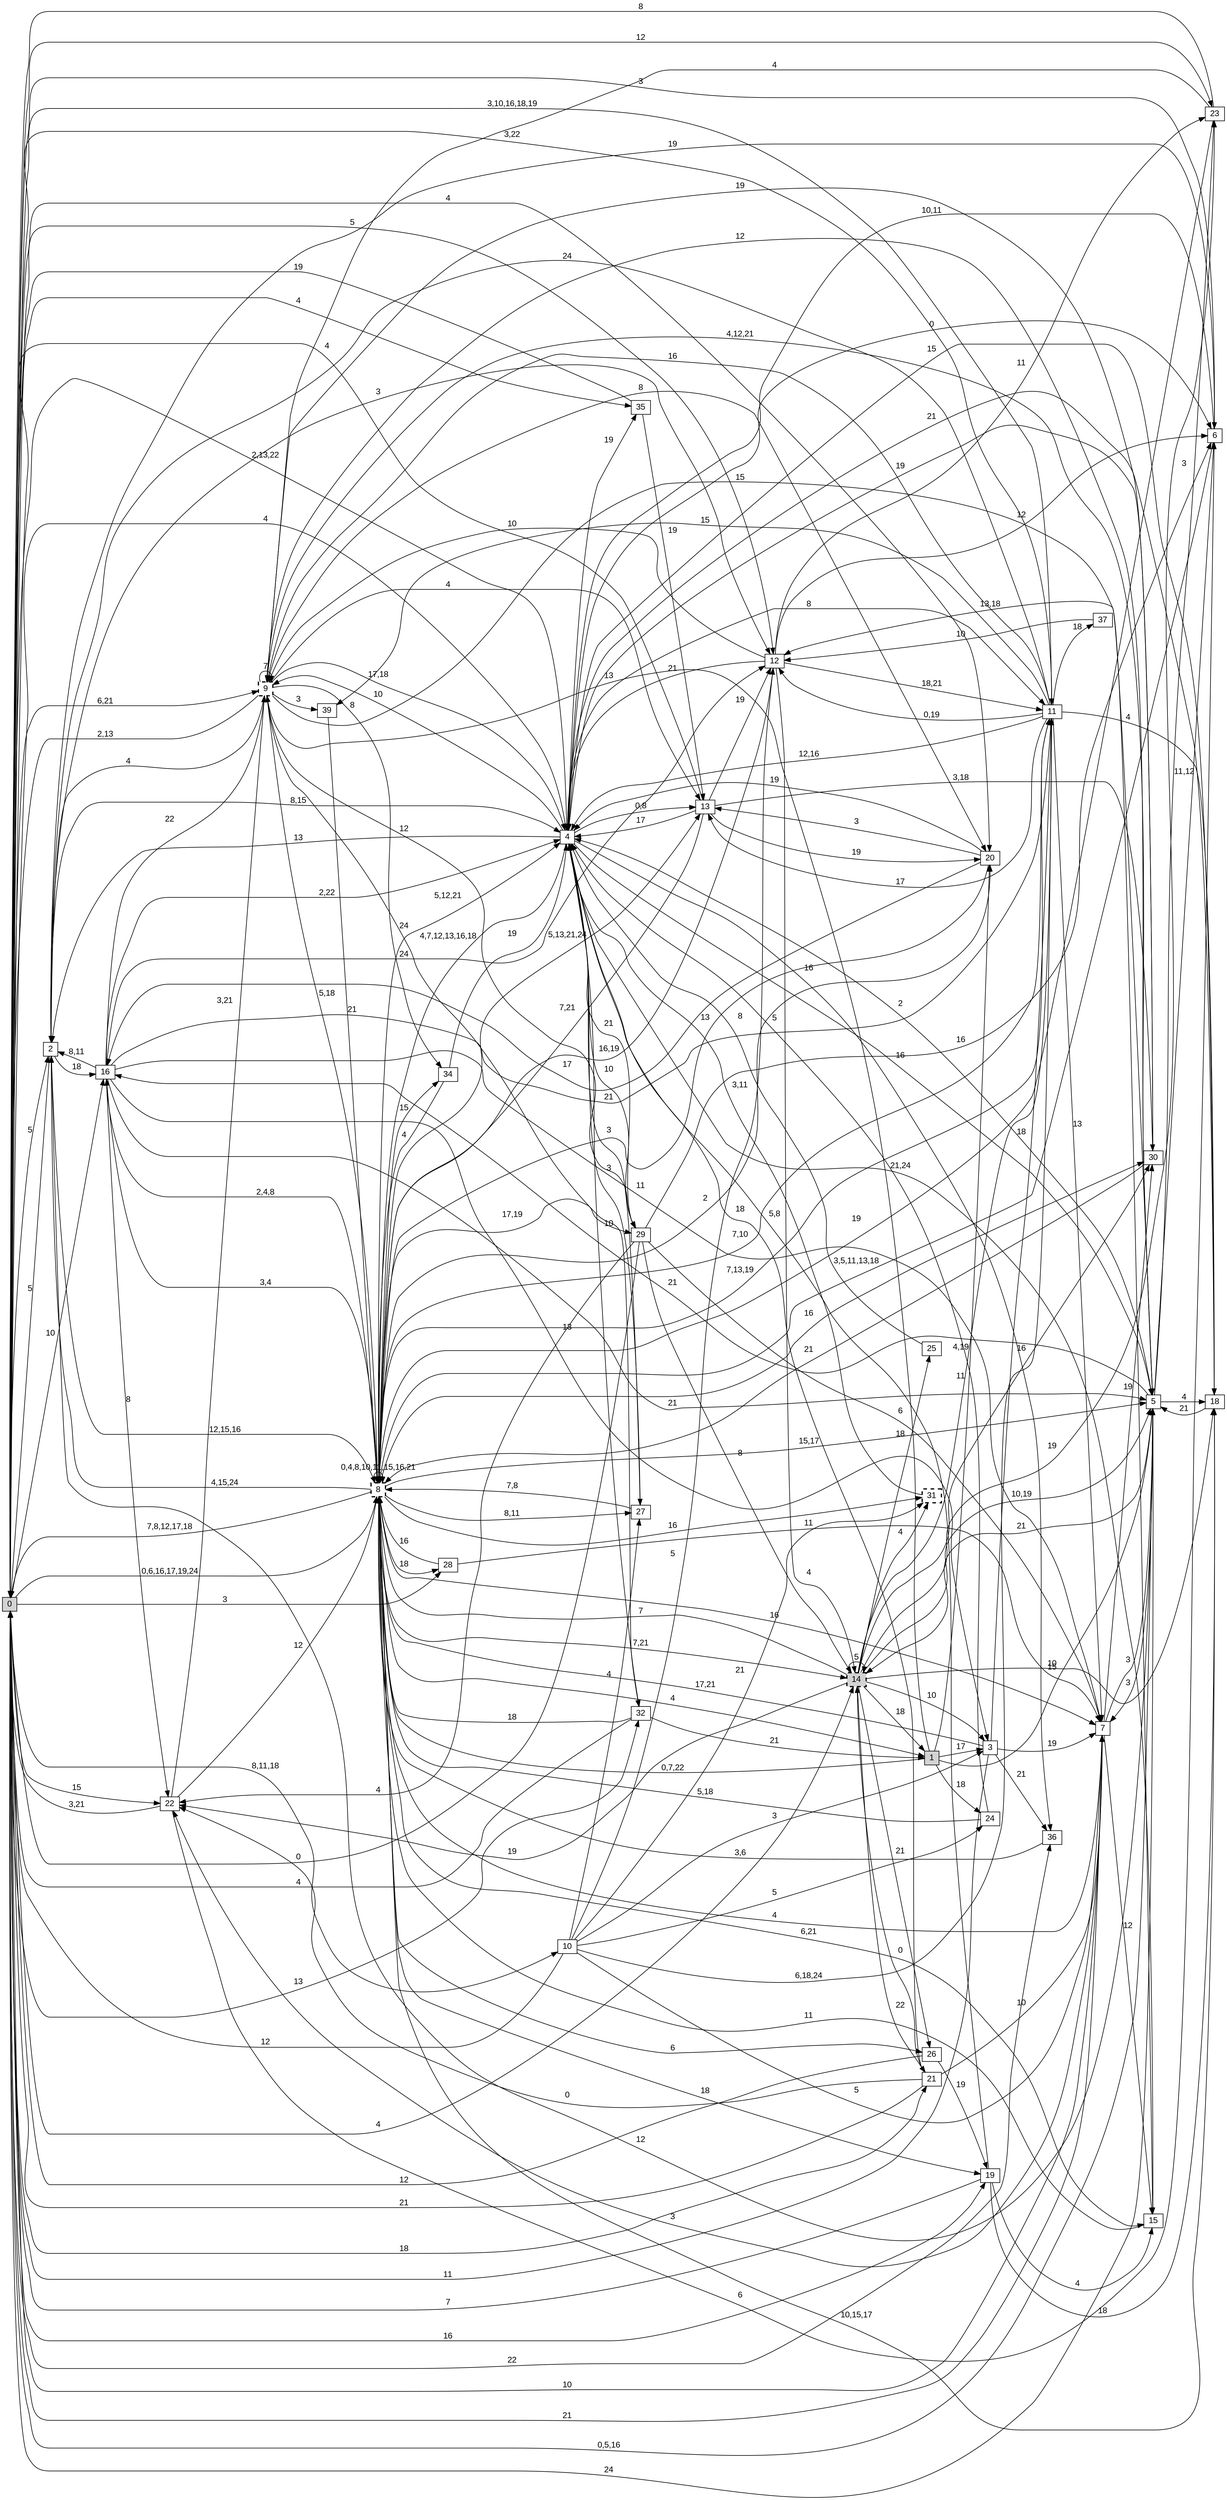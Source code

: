 digraph "NDFA" {
  rankdir=LR
  node [shape=box width=0.1 height=0.1 fontname=Arial]
  edge [fontname=Arial]
/* Estados */
 s0 [label="0" style="filled"] /* I:1 F:0 D:0 */
 s1 [label="1" style="filled"] /* I:1 F:0 D:0 */
 s2 [label="2" ] /* I:0 F:0 D:0 */
 s3 [label="3" ] /* I:0 F:0 D:0 */
 s4 [label="4" ] /* I:0 F:0 D:0 */
 s5 [label="5" ] /* I:0 F:0 D:0 */
 s6 [label="6" ] /* I:0 F:0 D:0 */
 s7 [label="7" ] /* I:0 F:0 D:0 */
 s8 [label="8" style="bold,dashed"] /* I:0 F:1 D:0 */
 s9 [label="9" style="bold,dashed"] /* I:0 F:1 D:0 */
 s10 [label="10" ] /* I:0 F:0 D:0 */
 s11 [label="11" ] /* I:0 F:0 D:0 */
 s12 [label="12" ] /* I:0 F:0 D:0 */
 s13 [label="13" ] /* I:0 F:0 D:0 */
 s14 [label="14" style="filled,bold,dashed"] /* I:1 F:1 D:0 */
 s15 [label="15" ] /* I:0 F:0 D:0 */
 s16 [label="16" ] /* I:0 F:0 D:0 */
 s18 [label="18" ] /* I:0 F:0 D:0 */
 s19 [label="19" ] /* I:0 F:0 D:0 */
 s20 [label="20" ] /* I:0 F:0 D:0 */
 s21 [label="21" ] /* I:0 F:0 D:0 */
 s22 [label="22" ] /* I:0 F:0 D:0 */
 s23 [label="23" ] /* I:0 F:0 D:0 */
 s24 [label="24" ] /* I:0 F:0 D:0 */
 s25 [label="25" ] /* I:0 F:0 D:0 */
 s26 [label="26" ] /* I:0 F:0 D:0 */
 s27 [label="27" ] /* I:0 F:0 D:0 */
 s28 [label="28" ] /* I:0 F:0 D:0 */
 s29 [label="29" ] /* I:0 F:0 D:0 */
 s30 [label="30" ] /* I:0 F:0 D:0 */
 s31 [label="31" style="bold,dashed"] /* I:0 F:1 D:0 */
 s32 [label="32" ] /* I:0 F:0 D:0 */
 s34 [label="34" ] /* I:0 F:0 D:0 */
 s35 [label="35" ] /* I:0 F:0 D:0 */
 s36 [label="36" ] /* I:0 F:0 D:0 */
 s37 [label="37" ] /* I:0 F:0 D:0 */
 s39 [label="39" ] /* I:0 F:0 D:0 */
/* Transiciones */
  s0 -> s2 [label="5"]
  s0 -> s4 [label="2,13,22"]
  s0 -> s5 [label="24"]
  s0 -> s7 [label="10"]
  s0 -> s8 [label="0,6,16,17,19,24"]
  s0 -> s9 [label="6,21"]
  s0 -> s10 [label="8,11,18"]
  s0 -> s11 [label="3,22"]
  s0 -> s12 [label="5"]
  s0 -> s14 [label="4"]
  s0 -> s16 [label="10"]
  s0 -> s19 [label="16"]
  s0 -> s20 [label="4"]
  s0 -> s21 [label="18"]
  s0 -> s22 [label="15"]
  s0 -> s23 [label="12"]
  s0 -> s28 [label="3"]
  s0 -> s32 [label="13"]
  s0 -> s35 [label="4"]
  s0 -> s36 [label="22"]
  s1 -> s3 [label="17"]
  s1 -> s5 [label="15"]
  s1 -> s8 [label="0,7,22"]
  s1 -> s9 [label="13"]
  s1 -> s20 [label="11"]
  s1 -> s24 [label="18"]
  s2 -> s0 [label="5"]
  s2 -> s4 [label="8,15"]
  s2 -> s6 [label="19"]
  s2 -> s8 [label="12,15,16"]
  s2 -> s12 [label="3"]
  s2 -> s16 [label="18"]
  s3 -> s0 [label="11"]
  s3 -> s7 [label="19"]
  s3 -> s8 [label="17,21"]
  s3 -> s11 [label="18"]
  s3 -> s36 [label="21"]
  s4 -> s0 [label="4"]
  s4 -> s2 [label="13"]
  s4 -> s5 [label="16"]
  s4 -> s6 [label="0"]
  s4 -> s8 [label="4,7,12,13,16,18"]
  s4 -> s9 [label="10"]
  s4 -> s11 [label="8"]
  s4 -> s13 [label="0,8"]
  s4 -> s18 [label="21"]
  s4 -> s27 [label="3"]
  s4 -> s29 [label="21"]
  s4 -> s32 [label="10"]
  s4 -> s35 [label="19"]
  s4 -> s36 [label="16"]
  s5 -> s0 [label="0,5,16"]
  s5 -> s2 [label="12"]
  s5 -> s4 [label="2"]
  s5 -> s6 [label="11,12"]
  s5 -> s7 [label="3"]
  s5 -> s9 [label="4,12,21"]
  s5 -> s12 [label="13,18"]
  s5 -> s14 [label="21"]
  s5 -> s16 [label="21"]
  s5 -> s18 [label="4"]
  s5 -> s23 [label="3"]
  s6 -> s0 [label="3"]
  s6 -> s4 [label="10,11"]
  s6 -> s8 [label="3,5,11,13,18"]
  s7 -> s0 [label="21"]
  s7 -> s5 [label="3"]
  s7 -> s8 [label="4"]
  s7 -> s15 [label="12"]
  s7 -> s22 [label="3"]
  s7 -> s30 [label="19"]
  s8 -> s0 [label="7,8,12,17,18"]
  s8 -> s1 [label="4"]
  s8 -> s2 [label="4,15,24"]
  s8 -> s4 [label="5,12,21"]
  s8 -> s5 [label="15,17"]
  s8 -> s7 [label="16"]
  s8 -> s8 [label="0,4,8,10,11,15,16,21"]
  s8 -> s11 [label="7,13,19"]
  s8 -> s13 [label="5,13,21,24"]
  s8 -> s14 [label="7,21"]
  s8 -> s15 [label="6,21"]
  s8 -> s16 [label="3,4"]
  s8 -> s19 [label="18"]
  s8 -> s20 [label="2"]
  s8 -> s26 [label="6"]
  s8 -> s27 [label="8,11"]
  s8 -> s28 [label="18"]
  s8 -> s29 [label="17,19"]
  s8 -> s30 [label="16"]
  s8 -> s31 [label="16"]
  s8 -> s34 [label="15"]
  s9 -> s0 [label="2,13"]
  s9 -> s2 [label="4"]
  s9 -> s4 [label="17,18"]
  s9 -> s5 [label="12"]
  s9 -> s8 [label="5,18"]
  s9 -> s9 [label="7"]
  s9 -> s13 [label="4"]
  s9 -> s15 [label="15"]
  s9 -> s20 [label="8"]
  s9 -> s29 [label="12"]
  s9 -> s32 [label="24"]
  s9 -> s34 [label="8"]
  s9 -> s39 [label="3"]
  s10 -> s0 [label="12"]
  s10 -> s3 [label="3"]
  s10 -> s7 [label="5"]
  s10 -> s11 [label="6,18,24"]
  s10 -> s12 [label="5"]
  s10 -> s24 [label="5"]
  s10 -> s27 [label="4"]
  s10 -> s31 [label="21"]
  s11 -> s0 [label="3,10,16,18,19"]
  s11 -> s2 [label="24"]
  s11 -> s4 [label="12,16"]
  s11 -> s7 [label="13"]
  s11 -> s8 [label="7,10"]
  s11 -> s9 [label="16"]
  s11 -> s12 [label="0,19"]
  s11 -> s13 [label="17"]
  s11 -> s18 [label="4"]
  s11 -> s37 [label="18"]
  s11 -> s39 [label="15"]
  s12 -> s4 [label="21"]
  s12 -> s6 [label="12"]
  s12 -> s8 [label="16,19"]
  s12 -> s9 [label="10"]
  s12 -> s11 [label="18,21"]
  s12 -> s14 [label="4"]
  s12 -> s23 [label="11"]
  s13 -> s0 [label="4"]
  s13 -> s4 [label="17"]
  s13 -> s8 [label="7,21"]
  s13 -> s12 [label="19"]
  s13 -> s20 [label="19"]
  s13 -> s30 [label="3,18"]
  s14 -> s1 [label="18"]
  s14 -> s3 [label="10"]
  s14 -> s5 [label="10,19"]
  s14 -> s8 [label="7"]
  s14 -> s11 [label="4,19"]
  s14 -> s14 [label="5"]
  s14 -> s18 [label="10"]
  s14 -> s21 [label="22"]
  s14 -> s22 [label="19"]
  s14 -> s23 [label="19"]
  s14 -> s25 [label="18"]
  s14 -> s26 [label="21"]
  s14 -> s30 [label="16"]
  s14 -> s31 [label="4"]
  s15 -> s4 [label="21,24"]
  s15 -> s8 [label="11"]
  s16 -> s2 [label="8,11"]
  s16 -> s3 [label="13"]
  s16 -> s4 [label="2,22"]
  s16 -> s5 [label="21"]
  s16 -> s7 [label="11"]
  s16 -> s8 [label="2,4,8"]
  s16 -> s9 [label="22"]
  s16 -> s11 [label="21"]
  s16 -> s12 [label="24"]
  s16 -> s22 [label="8"]
  s18 -> s4 [label="15"]
  s18 -> s5 [label="21"]
  s18 -> s8 [label="10,15,17"]
  s19 -> s0 [label="7"]
  s19 -> s4 [label="5,8"]
  s19 -> s15 [label="4"]
  s19 -> s18 [label="18"]
  s20 -> s4 [label="19"]
  s20 -> s8 [label="13"]
  s20 -> s13 [label="3"]
  s20 -> s16 [label="17"]
  s21 -> s0 [label="21"]
  s21 -> s4 [label="18"]
  s21 -> s7 [label="10"]
  s21 -> s14 [label="0"]
  s21 -> s22 [label="0"]
  s22 -> s0 [label="3,21"]
  s22 -> s6 [label="6"]
  s22 -> s8 [label="12"]
  s22 -> s9 [label="3,21"]
  s23 -> s0 [label="8"]
  s23 -> s8 [label="19"]
  s23 -> s9 [label="4"]
  s24 -> s4 [label="5"]
  s24 -> s8 [label="5,18"]
  s25 -> s4 [label="8"]
  s26 -> s0 [label="12"]
  s26 -> s19 [label="19"]
  s27 -> s4 [label="3"]
  s27 -> s8 [label="7,8"]
  s28 -> s7 [label="11"]
  s28 -> s8 [label="16"]
  s29 -> s0 [label="0"]
  s29 -> s4 [label="10"]
  s29 -> s6 [label="16"]
  s29 -> s7 [label="6"]
  s29 -> s14 [label="8"]
  s29 -> s22 [label="4"]
  s30 -> s4 [label="19"]
  s30 -> s8 [label="21"]
  s30 -> s9 [label="19"]
  s31 -> s4 [label="3,11"]
  s32 -> s0 [label="4"]
  s32 -> s1 [label="21"]
  s32 -> s8 [label="18"]
  s34 -> s4 [label="19"]
  s34 -> s8 [label="4"]
  s35 -> s0 [label="19"]
  s35 -> s13 [label="19"]
  s36 -> s8 [label="3,6"]
  s37 -> s12 [label="10"]
  s39 -> s8 [label="21"]
}
